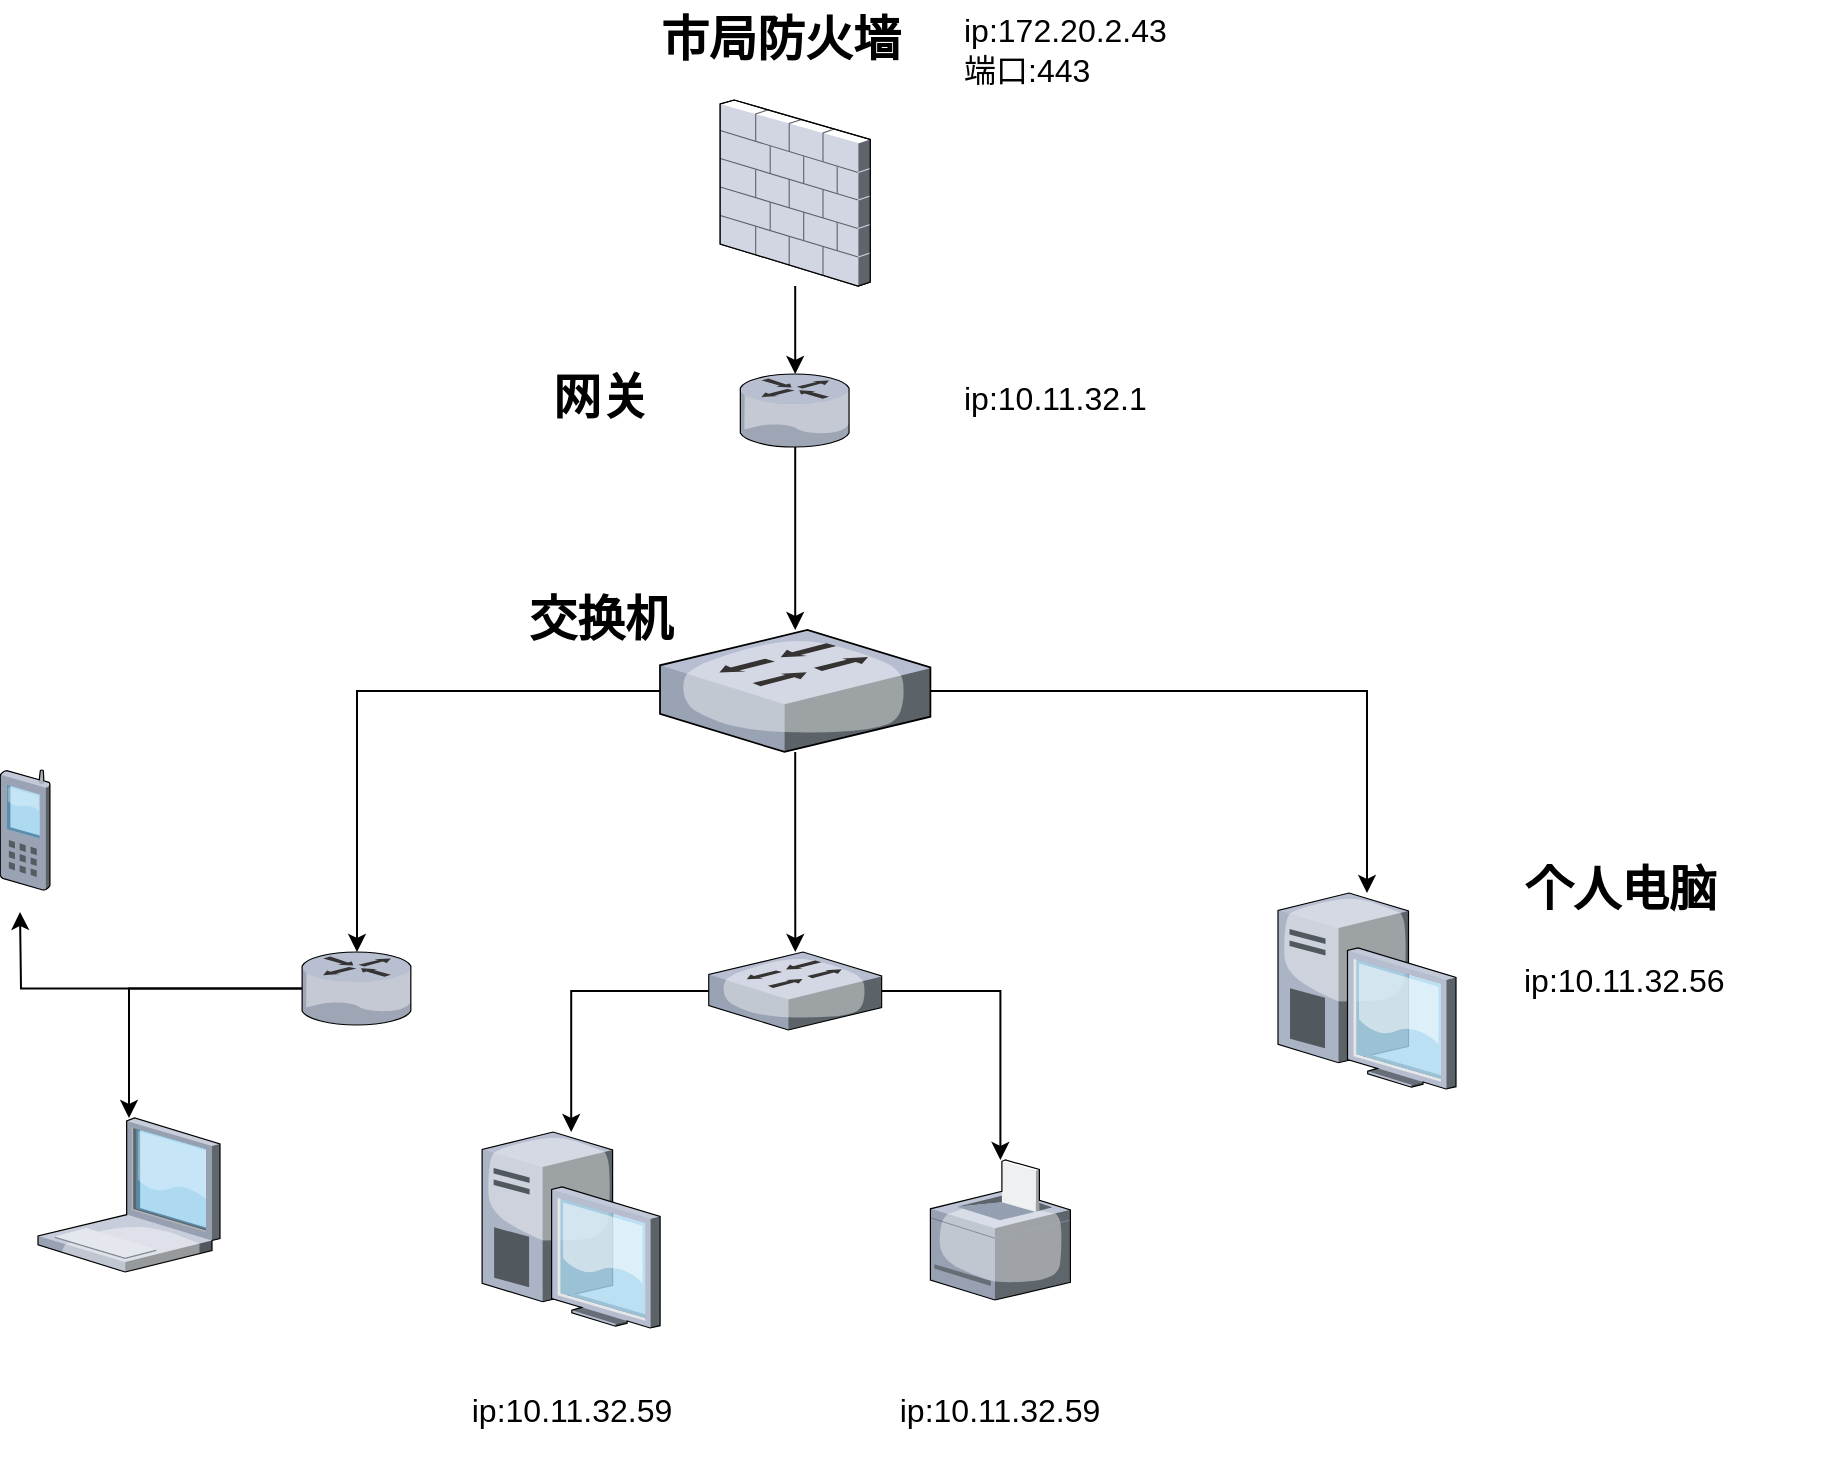 <mxfile version="26.0.16">
  <diagram name="Page-1" id="822b0af5-4adb-64df-f703-e8dfc1f81529">
    <mxGraphModel dx="2049" dy="1127" grid="1" gridSize="10" guides="1" tooltips="1" connect="1" arrows="0" fold="1" page="1" pageScale="1" pageWidth="1100" pageHeight="850" background="none" math="0" shadow="0">
      <root>
        <mxCell id="0" />
        <mxCell id="1" parent="0" />
        <mxCell id="3yG0l_SP7DJqdaLY0pNt-5" value="" style="verticalLabelPosition=bottom;sketch=0;aspect=fixed;html=1;verticalAlign=top;strokeColor=none;align=center;outlineConnect=0;shape=mxgraph.citrix.laptop_1;" vertex="1" parent="1">
          <mxGeometry x="179" y="599" width="91" height="77" as="geometry" />
        </mxCell>
        <mxCell id="3yG0l_SP7DJqdaLY0pNt-6" value="" style="verticalLabelPosition=bottom;sketch=0;aspect=fixed;html=1;verticalAlign=top;strokeColor=none;align=center;outlineConnect=0;shape=mxgraph.citrix.desktop;" vertex="1" parent="1">
          <mxGeometry x="401.05" y="606" width="89" height="98" as="geometry" />
        </mxCell>
        <mxCell id="3yG0l_SP7DJqdaLY0pNt-11" style="edgeStyle=orthogonalEdgeStyle;rounded=0;orthogonalLoop=1;jettySize=auto;html=1;" edge="1" parent="1" source="3yG0l_SP7DJqdaLY0pNt-9" target="3yG0l_SP7DJqdaLY0pNt-6">
          <mxGeometry relative="1" as="geometry" />
        </mxCell>
        <mxCell id="3yG0l_SP7DJqdaLY0pNt-53" style="edgeStyle=orthogonalEdgeStyle;rounded=0;orthogonalLoop=1;jettySize=auto;html=1;" edge="1" parent="1" source="3yG0l_SP7DJqdaLY0pNt-9" target="3yG0l_SP7DJqdaLY0pNt-52">
          <mxGeometry relative="1" as="geometry" />
        </mxCell>
        <mxCell id="3yG0l_SP7DJqdaLY0pNt-9" value="" style="verticalLabelPosition=bottom;sketch=0;aspect=fixed;html=1;verticalAlign=top;strokeColor=none;align=center;outlineConnect=0;shape=mxgraph.citrix.switch;" vertex="1" parent="1">
          <mxGeometry x="514.37" y="516" width="86.46" height="39" as="geometry" />
        </mxCell>
        <mxCell id="3yG0l_SP7DJqdaLY0pNt-18" style="edgeStyle=orthogonalEdgeStyle;rounded=0;orthogonalLoop=1;jettySize=auto;html=1;" edge="1" parent="1" source="3yG0l_SP7DJqdaLY0pNt-16" target="3yG0l_SP7DJqdaLY0pNt-5">
          <mxGeometry relative="1" as="geometry" />
        </mxCell>
        <mxCell id="3yG0l_SP7DJqdaLY0pNt-23" style="edgeStyle=orthogonalEdgeStyle;rounded=0;orthogonalLoop=1;jettySize=auto;html=1;" edge="1" parent="1" source="3yG0l_SP7DJqdaLY0pNt-16">
          <mxGeometry relative="1" as="geometry">
            <mxPoint x="170" y="496" as="targetPoint" />
          </mxGeometry>
        </mxCell>
        <mxCell id="3yG0l_SP7DJqdaLY0pNt-16" value="" style="verticalLabelPosition=bottom;sketch=0;aspect=fixed;html=1;verticalAlign=top;strokeColor=none;align=center;outlineConnect=0;shape=mxgraph.citrix.router;" vertex="1" parent="1">
          <mxGeometry x="311" y="516" width="55" height="36.5" as="geometry" />
        </mxCell>
        <mxCell id="3yG0l_SP7DJqdaLY0pNt-22" value="" style="verticalLabelPosition=bottom;sketch=0;aspect=fixed;html=1;verticalAlign=top;strokeColor=none;align=center;outlineConnect=0;shape=mxgraph.citrix.cell_phone;" vertex="1" parent="1">
          <mxGeometry x="160" y="425" width="25" height="60" as="geometry" />
        </mxCell>
        <mxCell id="3yG0l_SP7DJqdaLY0pNt-28" style="edgeStyle=orthogonalEdgeStyle;rounded=0;orthogonalLoop=1;jettySize=auto;html=1;" edge="1" parent="1" source="3yG0l_SP7DJqdaLY0pNt-27" target="3yG0l_SP7DJqdaLY0pNt-16">
          <mxGeometry relative="1" as="geometry" />
        </mxCell>
        <mxCell id="3yG0l_SP7DJqdaLY0pNt-39" style="edgeStyle=orthogonalEdgeStyle;rounded=0;orthogonalLoop=1;jettySize=auto;html=1;" edge="1" parent="1" source="3yG0l_SP7DJqdaLY0pNt-27" target="3yG0l_SP7DJqdaLY0pNt-38">
          <mxGeometry relative="1" as="geometry" />
        </mxCell>
        <mxCell id="3yG0l_SP7DJqdaLY0pNt-45" style="edgeStyle=orthogonalEdgeStyle;rounded=0;orthogonalLoop=1;jettySize=auto;html=1;" edge="1" parent="1" source="3yG0l_SP7DJqdaLY0pNt-27" target="3yG0l_SP7DJqdaLY0pNt-9">
          <mxGeometry relative="1" as="geometry" />
        </mxCell>
        <mxCell id="3yG0l_SP7DJqdaLY0pNt-27" value="" style="verticalLabelPosition=bottom;sketch=0;aspect=fixed;html=1;verticalAlign=top;strokeColor=none;align=center;outlineConnect=0;shape=mxgraph.citrix.switch;" vertex="1" parent="1">
          <mxGeometry x="490" y="355" width="135.2" height="60.98" as="geometry" />
        </mxCell>
        <mxCell id="3yG0l_SP7DJqdaLY0pNt-38" value="" style="verticalLabelPosition=bottom;sketch=0;aspect=fixed;html=1;verticalAlign=top;strokeColor=none;align=center;outlineConnect=0;shape=mxgraph.citrix.desktop;" vertex="1" parent="1">
          <mxGeometry x="799" y="486.5" width="89" height="98" as="geometry" />
        </mxCell>
        <mxCell id="3yG0l_SP7DJqdaLY0pNt-46" value="" style="verticalLabelPosition=bottom;sketch=0;aspect=fixed;html=1;verticalAlign=top;strokeColor=none;align=center;outlineConnect=0;shape=mxgraph.citrix.firewall;" vertex="1" parent="1">
          <mxGeometry x="520.1" y="90" width="75" height="93" as="geometry" />
        </mxCell>
        <mxCell id="3yG0l_SP7DJqdaLY0pNt-52" value="" style="verticalLabelPosition=bottom;sketch=0;aspect=fixed;html=1;verticalAlign=top;strokeColor=none;align=center;outlineConnect=0;shape=mxgraph.citrix.printer;" vertex="1" parent="1">
          <mxGeometry x="625.2" y="620" width="70" height="70" as="geometry" />
        </mxCell>
        <mxCell id="3yG0l_SP7DJqdaLY0pNt-54" value="市局防火墙" style="text;strokeColor=none;fillColor=none;html=1;fontSize=24;fontStyle=1;verticalAlign=middle;align=center;" vertex="1" parent="1">
          <mxGeometry x="500" y="40" width="100" height="40" as="geometry" />
        </mxCell>
        <mxCell id="3yG0l_SP7DJqdaLY0pNt-56" value="网关" style="text;strokeColor=none;fillColor=none;html=1;fontSize=24;fontStyle=1;verticalAlign=middle;align=center;" vertex="1" parent="1">
          <mxGeometry x="410" y="218.5" width="100" height="40" as="geometry" />
        </mxCell>
        <mxCell id="3yG0l_SP7DJqdaLY0pNt-66" value="&lt;font style=&quot;font-size: 16px;&quot;&gt;ip:172.20.2.43&lt;/font&gt;&lt;div&gt;&lt;font style=&quot;font-size: 16px;&quot;&gt;端口:443&lt;/font&gt;&lt;/div&gt;" style="text;strokeColor=none;fillColor=none;html=1;whiteSpace=wrap;verticalAlign=middle;overflow=hidden;" vertex="1" parent="1">
          <mxGeometry x="640" y="40" width="150" height="50" as="geometry" />
        </mxCell>
        <mxCell id="3yG0l_SP7DJqdaLY0pNt-67" value="&lt;font style=&quot;font-size: 16px;&quot;&gt;ip:10.11.32.1&lt;/font&gt;" style="text;strokeColor=none;fillColor=none;html=1;whiteSpace=wrap;verticalAlign=middle;overflow=hidden;" vertex="1" parent="1">
          <mxGeometry x="640" y="213.5" width="150" height="50" as="geometry" />
        </mxCell>
        <mxCell id="3yG0l_SP7DJqdaLY0pNt-68" value="" style="verticalLabelPosition=bottom;sketch=0;aspect=fixed;html=1;verticalAlign=top;strokeColor=none;align=center;outlineConnect=0;shape=mxgraph.citrix.router;" vertex="1" parent="1">
          <mxGeometry x="530.1" y="227" width="55" height="36.5" as="geometry" />
        </mxCell>
        <mxCell id="3yG0l_SP7DJqdaLY0pNt-70" style="edgeStyle=orthogonalEdgeStyle;rounded=0;orthogonalLoop=1;jettySize=auto;html=1;" edge="1" parent="1" source="3yG0l_SP7DJqdaLY0pNt-46" target="3yG0l_SP7DJqdaLY0pNt-68">
          <mxGeometry relative="1" as="geometry">
            <mxPoint x="568" y="509" as="sourcePoint" />
            <mxPoint x="680" y="240" as="targetPoint" />
          </mxGeometry>
        </mxCell>
        <mxCell id="3yG0l_SP7DJqdaLY0pNt-71" style="edgeStyle=orthogonalEdgeStyle;rounded=0;orthogonalLoop=1;jettySize=auto;html=1;" edge="1" parent="1" source="3yG0l_SP7DJqdaLY0pNt-68" target="3yG0l_SP7DJqdaLY0pNt-27">
          <mxGeometry relative="1" as="geometry">
            <mxPoint x="568" y="160" as="sourcePoint" />
            <mxPoint x="610" y="327" as="targetPoint" />
          </mxGeometry>
        </mxCell>
        <mxCell id="3yG0l_SP7DJqdaLY0pNt-72" value="交换机" style="text;strokeColor=none;fillColor=none;html=1;fontSize=24;fontStyle=1;verticalAlign=middle;align=center;" vertex="1" parent="1">
          <mxGeometry x="410" y="330" width="100" height="40" as="geometry" />
        </mxCell>
        <mxCell id="3yG0l_SP7DJqdaLY0pNt-73" value="个人电脑" style="text;strokeColor=none;fillColor=none;html=1;fontSize=24;fontStyle=1;verticalAlign=middle;align=center;" vertex="1" parent="1">
          <mxGeometry x="920" y="465" width="100" height="40" as="geometry" />
        </mxCell>
        <mxCell id="3yG0l_SP7DJqdaLY0pNt-74" value="&lt;font style=&quot;font-size: 16px;&quot;&gt;ip:10.11.32.56&lt;/font&gt;" style="text;strokeColor=none;fillColor=none;html=1;whiteSpace=wrap;verticalAlign=middle;overflow=hidden;" vertex="1" parent="1">
          <mxGeometry x="920" y="505" width="150" height="50" as="geometry" />
        </mxCell>
        <mxCell id="3yG0l_SP7DJqdaLY0pNt-75" value="&lt;font style=&quot;font-size: 16px;&quot;&gt;ip:10.11.32.59&lt;/font&gt;" style="text;strokeColor=none;fillColor=none;html=1;whiteSpace=wrap;verticalAlign=middle;overflow=hidden;align=center;" vertex="1" parent="1">
          <mxGeometry x="585.2" y="720" width="150" height="50" as="geometry" />
        </mxCell>
        <mxCell id="3yG0l_SP7DJqdaLY0pNt-76" value="&lt;font style=&quot;font-size: 16px;&quot;&gt;ip:10.11.32.59&lt;/font&gt;" style="text;strokeColor=none;fillColor=none;html=1;whiteSpace=wrap;verticalAlign=middle;overflow=hidden;align=center;" vertex="1" parent="1">
          <mxGeometry x="370.55" y="720" width="150" height="50" as="geometry" />
        </mxCell>
      </root>
    </mxGraphModel>
  </diagram>
</mxfile>
